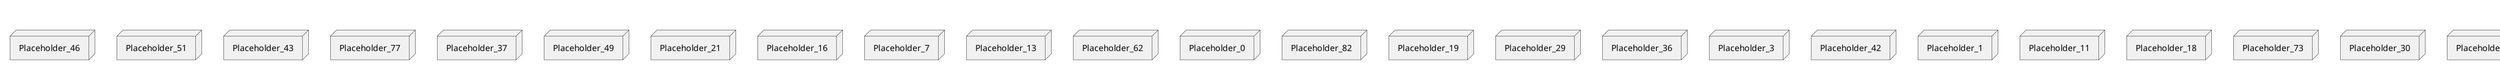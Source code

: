 @startuml
skinparam fixCircleLabelOverlapping true
node Placeholder_39 {
[aName] [[openmrs-openmrs-module-webservices-rest.system#_y-JMLrw4Ee6f7cmMwfuD_w]]
}
node Placeholder_46 {
[aName] [[openmrs-openmrs-module-webservices-rest.system#_y-JMLrw4Ee6f7cmMwfuD_w]]
}
node Placeholder_51 {
[aName] [[openmrs-openmrs-module-webservices-rest.system#_y-JMLrw4Ee6f7cmMwfuD_w]]
}
node Placeholder_43 {
[aName] [[openmrs-openmrs-module-webservices-rest.system#_y-JMLrw4Ee6f7cmMwfuD_w]]
}
node Placeholder_77 {
[aName] [[openmrs-openmrs-module-webservices-rest.system#_y-JMLrw4Ee6f7cmMwfuD_w]]
}
node Placeholder_37 {
[aName] [[openmrs-openmrs-module-webservices-rest.system#_y-JMLrw4Ee6f7cmMwfuD_w]]
}
node Placeholder_49 {
[aName] [[openmrs-openmrs-module-webservices-rest.system#_y-JMLrw4Ee6f7cmMwfuD_w]]
}
node Placeholder_21 {
[aName] [[openmrs-openmrs-module-webservices-rest.system#_y-JMLrw4Ee6f7cmMwfuD_w]]
}
node Placeholder_16 {
[aName] [[openmrs-openmrs-module-webservices-rest.system#_y-JMLrw4Ee6f7cmMwfuD_w]]
}
node Placeholder_7 {
[aName] [[openmrs-openmrs-module-webservices-rest.system#_y-JMLrw4Ee6f7cmMwfuD_w]]
}
node Placeholder_13 {
[aName] [[openmrs-openmrs-module-webservices-rest.system#_y-JMLrw4Ee6f7cmMwfuD_w]]
}
node Placeholder_62 {
[aName] [[openmrs-openmrs-module-webservices-rest.system#_y-JMLrw4Ee6f7cmMwfuD_w]]
}
node Placeholder_0 {
[aName] [[openmrs-openmrs-module-webservices-rest.system#_y-JMLrw4Ee6f7cmMwfuD_w]]
}
node Placeholder_82 {
[aName] [[openmrs-openmrs-module-webservices-rest.system#_y-JMLrw4Ee6f7cmMwfuD_w]]
}
node Placeholder_19 {
[aName] [[openmrs-openmrs-module-webservices-rest.system#_y-JMLrw4Ee6f7cmMwfuD_w]]
}
node Placeholder_29 {
[aName] [[openmrs-openmrs-module-webservices-rest.system#_y-JMLrw4Ee6f7cmMwfuD_w]]
}
node Placeholder_36 {
[aName] [[openmrs-openmrs-module-webservices-rest.system#_y-JMLrw4Ee6f7cmMwfuD_w]]
}
node Placeholder_3 {
[aName] [[openmrs-openmrs-module-webservices-rest.system#_y-JMLrw4Ee6f7cmMwfuD_w]]
}
node Placeholder_42 {
[aName] [[openmrs-openmrs-module-webservices-rest.system#_y-JMLrw4Ee6f7cmMwfuD_w]]
}
node Placeholder_1 {
[aName] [[openmrs-openmrs-module-webservices-rest.system#_y-JMLrw4Ee6f7cmMwfuD_w]]
}
node Placeholder_11 {
[aName] [[openmrs-openmrs-module-webservices-rest.system#_y-JMLrw4Ee6f7cmMwfuD_w]]
}
node Placeholder_18 {
[aName] [[openmrs-openmrs-module-webservices-rest.system#_y-JMLrw4Ee6f7cmMwfuD_w]]
}
node Placeholder_73 {
[aName] [[openmrs-openmrs-module-webservices-rest.system#_y-JMLrw4Ee6f7cmMwfuD_w]]
}
node Placeholder_30 {
[aName] [[openmrs-openmrs-module-webservices-rest.system#_y-JMLrw4Ee6f7cmMwfuD_w]]
}
node Placeholder_52 {
[aName] [[openmrs-openmrs-module-webservices-rest.system#_y-JMLrw4Ee6f7cmMwfuD_w]]
}
node Placeholder_17 {
[aName] [[openmrs-openmrs-module-webservices-rest.system#_y-JMLrw4Ee6f7cmMwfuD_w]]
}
node Placeholder_40 {
[aName] [[openmrs-openmrs-module-webservices-rest.system#_y-JMLrw4Ee6f7cmMwfuD_w]]
}
node Placeholder_2 {
[aName] [[openmrs-openmrs-module-webservices-rest.system#_y-JMLrw4Ee6f7cmMwfuD_w]]
}
node Placeholder_35 {
[aName] [[openmrs-openmrs-module-webservices-rest.system#_y-JMLrw4Ee6f7cmMwfuD_w]]
}
node Placeholder_24 {
[aName] [[openmrs-openmrs-module-webservices-rest.system#_y-JMLrw4Ee6f7cmMwfuD_w]]
}
node Placeholder_71 {
[aName] [[openmrs-openmrs-module-webservices-rest.system#_y-JMLrw4Ee6f7cmMwfuD_w]]
}
node Placeholder_80 {
[aName] [[openmrs-openmrs-module-webservices-rest.system#_y-JMLrw4Ee6f7cmMwfuD_w]]
}
node Placeholder_22 {
[aName] [[openmrs-openmrs-module-webservices-rest.system#_y-JMLrw4Ee6f7cmMwfuD_w]]
}
node Placeholder_83 {
[aName] [[openmrs-openmrs-module-webservices-rest.system#_y-JMLrw4Ee6f7cmMwfuD_w]]
}
node Placeholder_45 {
[aName] [[openmrs-openmrs-module-webservices-rest.system#_y-JMLrw4Ee6f7cmMwfuD_w]]
}
node Placeholder_47 {
[aName] [[openmrs-openmrs-module-webservices-rest.system#_y-JMLrw4Ee6f7cmMwfuD_w]]
}
node Placeholder_50 {
[aName] [[openmrs-openmrs-module-webservices-rest.system#_y-JMLrw4Ee6f7cmMwfuD_w]]
}
node Placeholder_28 {
[aName] [[openmrs-openmrs-module-webservices-rest.system#_y-JMLrw4Ee6f7cmMwfuD_w]]
}
node Placeholder_38 {
[aName] [[openmrs-openmrs-module-webservices-rest.system#_y-JMLrw4Ee6f7cmMwfuD_w]]
}
node Placeholder_14 {
[aName] [[openmrs-openmrs-module-webservices-rest.system#_y-JMLrw4Ee6f7cmMwfuD_w]]
}
node Placeholder_44 {
[aName] [[openmrs-openmrs-module-webservices-rest.system#_y-JMLrw4Ee6f7cmMwfuD_w]]
}
node Placeholder_41 {
[aName] [[openmrs-openmrs-module-webservices-rest.system#_y-JMLrw4Ee6f7cmMwfuD_w]]
}
node Placeholder_65 {
[aName] [[openmrs-openmrs-module-webservices-rest.system#_y-JMLrw4Ee6f7cmMwfuD_w]]
}
node Placeholder_48 {
[aName] [[openmrs-openmrs-module-webservices-rest.system#_y-JMLrw4Ee6f7cmMwfuD_w]]
}
node Placeholder_6 {
[aName] [[openmrs-openmrs-module-webservices-rest.system#_y-JMLrw4Ee6f7cmMwfuD_w]]
}
node Placeholder_76 {
[aName] [[openmrs-openmrs-module-webservices-rest.system#_y-JMLrw4Ee6f7cmMwfuD_w]]
}
node Placeholder_31 {
[aName] [[openmrs-openmrs-module-webservices-rest.system#_y-JMLrw4Ee6f7cmMwfuD_w]]
}
node Placeholder_33 {
[aName] [[openmrs-openmrs-module-webservices-rest.system#_y-JMLrw4Ee6f7cmMwfuD_w]]
}
[aName] -(0- [aName] : org_openmrs_module_webservices_rest_web_api_RestService_Provider
[aName] -(0- [aName] : org_openmrs_module_webservices_rest_web_api_RestService_Provider
[aName] -(0- [aName] : org_openmrs_module_webservices_rest_web_api_RestService_Provider
[aName] -(0- [aName] : org_openmrs_module_webservices_rest_web_api_RestService_Provider
[aName] -(0- [aName] : org_openmrs_module_webservices_rest_web_api_RestService_Provider
[aName] -(0- [aName] : org_openmrs_module_webservices_rest_web_api_RestService_Provider
[aName] -(0- [aName] : org_openmrs_module_webservices_rest_web_api_RestService_Provider
[aName] -(0- [aName] : org_openmrs_module_webservices_rest_web_api_RestService_Provider
[aName] -(0- [aName] : org_openmrs_module_webservices_rest_web_api_RestService_Provider
[aName] -(0- [aName] : org_openmrs_module_webservices_rest_web_api_RestService_Provider
[aName] -(0- [aName] : org_openmrs_module_webservices_rest_web_v1_0_controller_BaseUriSetup_Provider
[aName] -(0- [aName] : org_openmrs_module_webservices_rest_web_v1_0_controller_BaseUriSetup_Provider
[aName] -(0- [aName] : org_openmrs_module_webservices_rest_web_v1_0_controller_MainResourceController_Provider
[aName] -(0- [aName] : org_openmrs_module_webservices_rest_web_v1_0_controller_openmrs1_8_ObsService_Provider
[aName] -(0- [aName] : org_openmrs_module_webservices_rest_web_v1_0_controller_openmrs1_8_UserService_Provider
[aName] -(0- [aName] : org_openmrs_module_webservices_rest_web_v1_0_controller_openmrs1_9_ClobDatatypeStorageController_Provider
[aName] -(0- [aName] : org_openmrs_module_webservices_rest_web_v1_0_controller_openmrs1_9_DatatypeService_Provider
[aName] -(0- [aName] : org_openmrs_module_webservices_rest_web_v1_0_controller_openmrs1_9_FormService_Provider
[aName] -(0- [aName] : org_openmrs_module_webservices_rest_web_v1_0_controller_openmrs2_2_UserService_Provider

@enduml

